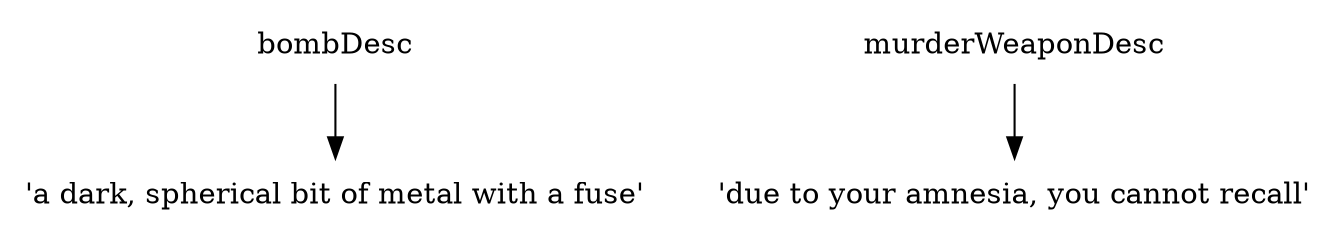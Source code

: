 digraph {
	1 [label="'a dark, spherical bit of metal with a fuse'" shape="none"];
	2 [label="'due to your amnesia, you cannot recall'" shape="none"];
	bombDesc [shape="none"];
	murderWeaponDesc [shape="none"];
	bombDesc -> 1;
	murderWeaponDesc -> 2;
}